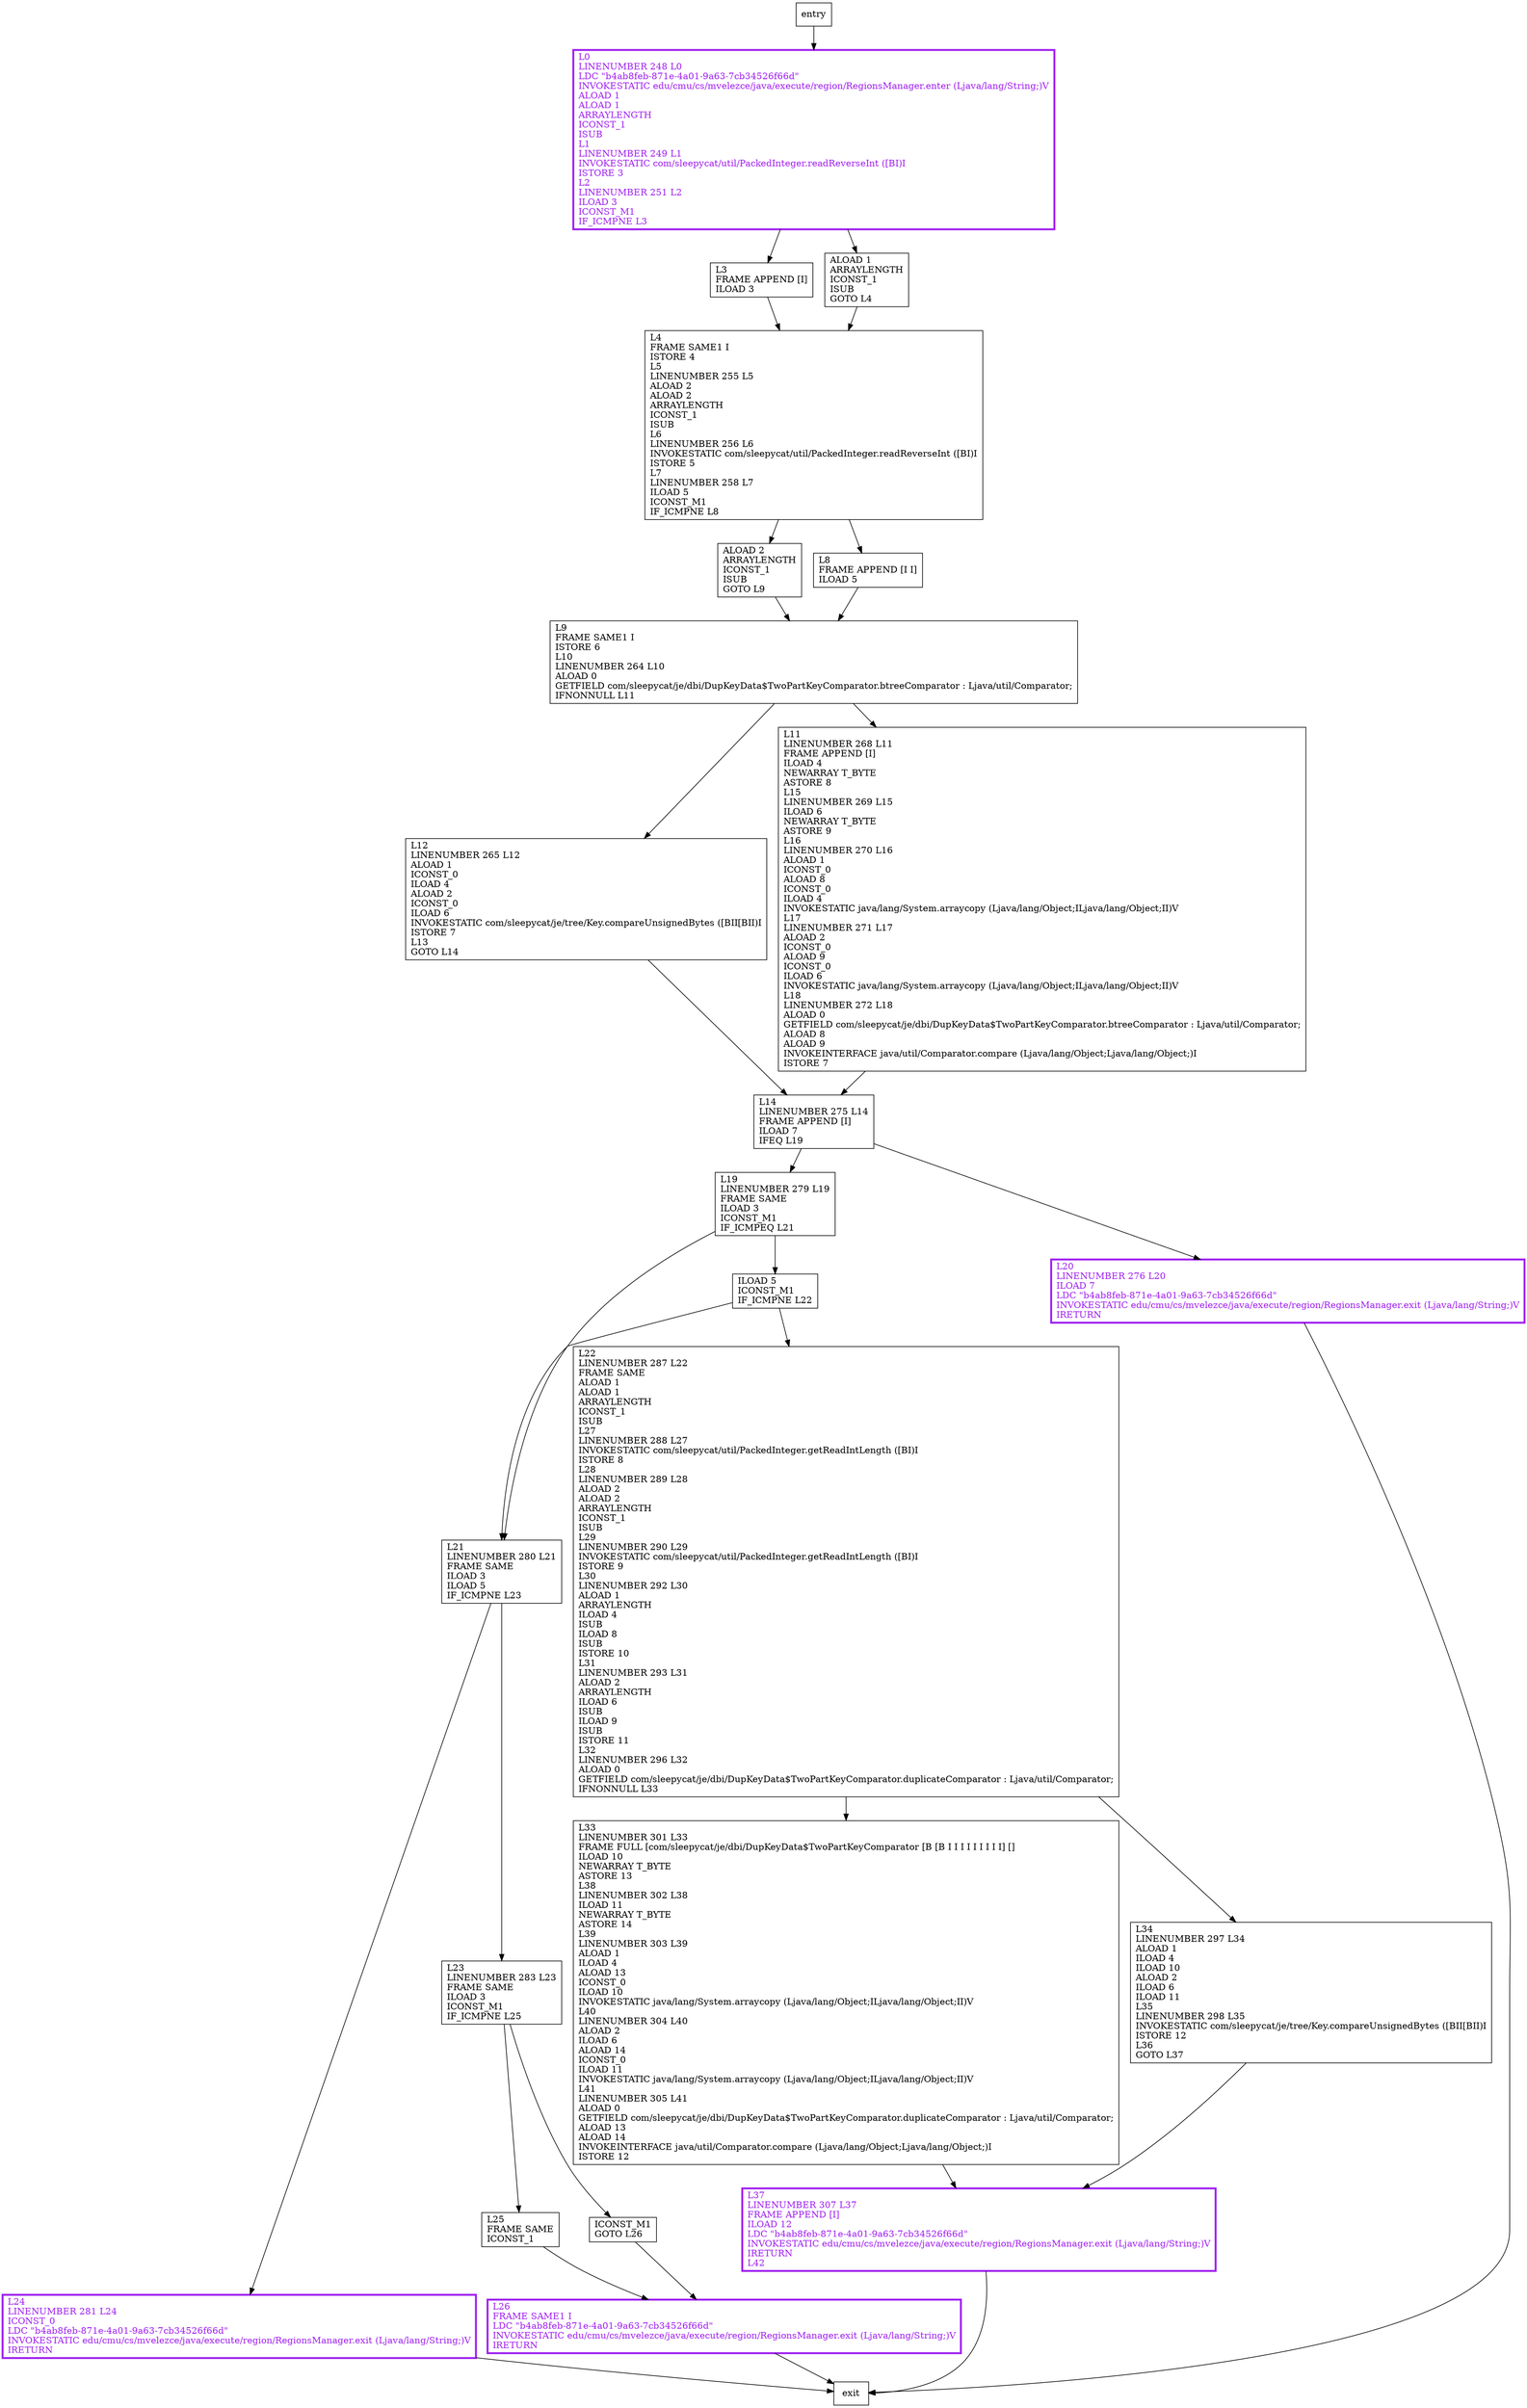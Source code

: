 digraph compare {
node [shape=record];
1786331790 [label="L3\lFRAME APPEND [I]\lILOAD 3\l"];
245360345 [label="L19\lLINENUMBER 279 L19\lFRAME SAME\lILOAD 3\lICONST_M1\lIF_ICMPEQ L21\l"];
1805709259 [label="L33\lLINENUMBER 301 L33\lFRAME FULL [com/sleepycat/je/dbi/DupKeyData$TwoPartKeyComparator [B [B I I I I I I I I I] []\lILOAD 10\lNEWARRAY T_BYTE\lASTORE 13\lL38\lLINENUMBER 302 L38\lILOAD 11\lNEWARRAY T_BYTE\lASTORE 14\lL39\lLINENUMBER 303 L39\lALOAD 1\lILOAD 4\lALOAD 13\lICONST_0\lILOAD 10\lINVOKESTATIC java/lang/System.arraycopy (Ljava/lang/Object;ILjava/lang/Object;II)V\lL40\lLINENUMBER 304 L40\lALOAD 2\lILOAD 6\lALOAD 14\lICONST_0\lILOAD 11\lINVOKESTATIC java/lang/System.arraycopy (Ljava/lang/Object;ILjava/lang/Object;II)V\lL41\lLINENUMBER 305 L41\lALOAD 0\lGETFIELD com/sleepycat/je/dbi/DupKeyData$TwoPartKeyComparator.duplicateComparator : Ljava/util/Comparator;\lALOAD 13\lALOAD 14\lINVOKEINTERFACE java/util/Comparator.compare (Ljava/lang/Object;Ljava/lang/Object;)I\lISTORE 12\l"];
1598546874 [label="L14\lLINENUMBER 275 L14\lFRAME APPEND [I]\lILOAD 7\lIFEQ L19\l"];
1895713056 [label="L20\lLINENUMBER 276 L20\lILOAD 7\lLDC \"b4ab8feb-871e-4a01-9a63-7cb34526f66d\"\lINVOKESTATIC edu/cmu/cs/mvelezce/java/execute/region/RegionsManager.exit (Ljava/lang/String;)V\lIRETURN\l"];
1220487343 [label="L21\lLINENUMBER 280 L21\lFRAME SAME\lILOAD 3\lILOAD 5\lIF_ICMPNE L23\l"];
1332485957 [label="L9\lFRAME SAME1 I\lISTORE 6\lL10\lLINENUMBER 264 L10\lALOAD 0\lGETFIELD com/sleepycat/je/dbi/DupKeyData$TwoPartKeyComparator.btreeComparator : Ljava/util/Comparator;\lIFNONNULL L11\l"];
679827505 [label="ILOAD 5\lICONST_M1\lIF_ICMPNE L22\l"];
716223304 [label="L22\lLINENUMBER 287 L22\lFRAME SAME\lALOAD 1\lALOAD 1\lARRAYLENGTH\lICONST_1\lISUB\lL27\lLINENUMBER 288 L27\lINVOKESTATIC com/sleepycat/util/PackedInteger.getReadIntLength ([BI)I\lISTORE 8\lL28\lLINENUMBER 289 L28\lALOAD 2\lALOAD 2\lARRAYLENGTH\lICONST_1\lISUB\lL29\lLINENUMBER 290 L29\lINVOKESTATIC com/sleepycat/util/PackedInteger.getReadIntLength ([BI)I\lISTORE 9\lL30\lLINENUMBER 292 L30\lALOAD 1\lARRAYLENGTH\lILOAD 4\lISUB\lILOAD 8\lISUB\lISTORE 10\lL31\lLINENUMBER 293 L31\lALOAD 2\lARRAYLENGTH\lILOAD 6\lISUB\lILOAD 9\lISUB\lISTORE 11\lL32\lLINENUMBER 296 L32\lALOAD 0\lGETFIELD com/sleepycat/je/dbi/DupKeyData$TwoPartKeyComparator.duplicateComparator : Ljava/util/Comparator;\lIFNONNULL L33\l"];
346704268 [label="L12\lLINENUMBER 265 L12\lALOAD 1\lICONST_0\lILOAD 4\lALOAD 2\lICONST_0\lILOAD 6\lINVOKESTATIC com/sleepycat/je/tree/Key.compareUnsignedBytes ([BII[BII)I\lISTORE 7\lL13\lGOTO L14\l"];
1780711531 [label="L24\lLINENUMBER 281 L24\lICONST_0\lLDC \"b4ab8feb-871e-4a01-9a63-7cb34526f66d\"\lINVOKESTATIC edu/cmu/cs/mvelezce/java/execute/region/RegionsManager.exit (Ljava/lang/String;)V\lIRETURN\l"];
1888974397 [label="ALOAD 2\lARRAYLENGTH\lICONST_1\lISUB\lGOTO L9\l"];
1197530473 [label="L25\lFRAME SAME\lICONST_1\l"];
367885912 [label="L11\lLINENUMBER 268 L11\lFRAME APPEND [I]\lILOAD 4\lNEWARRAY T_BYTE\lASTORE 8\lL15\lLINENUMBER 269 L15\lILOAD 6\lNEWARRAY T_BYTE\lASTORE 9\lL16\lLINENUMBER 270 L16\lALOAD 1\lICONST_0\lALOAD 8\lICONST_0\lILOAD 4\lINVOKESTATIC java/lang/System.arraycopy (Ljava/lang/Object;ILjava/lang/Object;II)V\lL17\lLINENUMBER 271 L17\lALOAD 2\lICONST_0\lALOAD 9\lICONST_0\lILOAD 6\lINVOKESTATIC java/lang/System.arraycopy (Ljava/lang/Object;ILjava/lang/Object;II)V\lL18\lLINENUMBER 272 L18\lALOAD 0\lGETFIELD com/sleepycat/je/dbi/DupKeyData$TwoPartKeyComparator.btreeComparator : Ljava/util/Comparator;\lALOAD 8\lALOAD 9\lINVOKEINTERFACE java/util/Comparator.compare (Ljava/lang/Object;Ljava/lang/Object;)I\lISTORE 7\l"];
720038979 [label="L37\lLINENUMBER 307 L37\lFRAME APPEND [I]\lILOAD 12\lLDC \"b4ab8feb-871e-4a01-9a63-7cb34526f66d\"\lINVOKESTATIC edu/cmu/cs/mvelezce/java/execute/region/RegionsManager.exit (Ljava/lang/String;)V\lIRETURN\lL42\l"];
1754983369 [label="ALOAD 1\lARRAYLENGTH\lICONST_1\lISUB\lGOTO L4\l"];
1759840718 [label="ICONST_M1\lGOTO L26\l"];
1468115779 [label="L4\lFRAME SAME1 I\lISTORE 4\lL5\lLINENUMBER 255 L5\lALOAD 2\lALOAD 2\lARRAYLENGTH\lICONST_1\lISUB\lL6\lLINENUMBER 256 L6\lINVOKESTATIC com/sleepycat/util/PackedInteger.readReverseInt ([BI)I\lISTORE 5\lL7\lLINENUMBER 258 L7\lILOAD 5\lICONST_M1\lIF_ICMPNE L8\l"];
1550542583 [label="L0\lLINENUMBER 248 L0\lLDC \"b4ab8feb-871e-4a01-9a63-7cb34526f66d\"\lINVOKESTATIC edu/cmu/cs/mvelezce/java/execute/region/RegionsManager.enter (Ljava/lang/String;)V\lALOAD 1\lALOAD 1\lARRAYLENGTH\lICONST_1\lISUB\lL1\lLINENUMBER 249 L1\lINVOKESTATIC com/sleepycat/util/PackedInteger.readReverseInt ([BI)I\lISTORE 3\lL2\lLINENUMBER 251 L2\lILOAD 3\lICONST_M1\lIF_ICMPNE L3\l"];
726345749 [label="L34\lLINENUMBER 297 L34\lALOAD 1\lILOAD 4\lILOAD 10\lALOAD 2\lILOAD 6\lILOAD 11\lL35\lLINENUMBER 298 L35\lINVOKESTATIC com/sleepycat/je/tree/Key.compareUnsignedBytes ([BII[BII)I\lISTORE 12\lL36\lGOTO L37\l"];
1356473242 [label="L8\lFRAME APPEND [I I]\lILOAD 5\l"];
1541943785 [label="L23\lLINENUMBER 283 L23\lFRAME SAME\lILOAD 3\lICONST_M1\lIF_ICMPNE L25\l"];
1570626325 [label="L26\lFRAME SAME1 I\lLDC \"b4ab8feb-871e-4a01-9a63-7cb34526f66d\"\lINVOKESTATIC edu/cmu/cs/mvelezce/java/execute/region/RegionsManager.exit (Ljava/lang/String;)V\lIRETURN\l"];
entry;
exit;
1786331790 -> 1468115779
245360345 -> 1220487343
245360345 -> 679827505
1805709259 -> 720038979
1220487343 -> 1780711531
1220487343 -> 1541943785
679827505 -> 1220487343
679827505 -> 716223304
716223304 -> 1805709259
716223304 -> 726345749
346704268 -> 1598546874
1754983369 -> 1468115779
1759840718 -> 1570626325
1356473242 -> 1332485957
1541943785 -> 1759840718
1541943785 -> 1197530473
1598546874 -> 245360345
1598546874 -> 1895713056
1895713056 -> exit
1332485957 -> 346704268
1332485957 -> 367885912
1780711531 -> exit
1888974397 -> 1332485957
1197530473 -> 1570626325
367885912 -> 1598546874
720038979 -> exit
entry -> 1550542583
1468115779 -> 1356473242
1468115779 -> 1888974397
1550542583 -> 1786331790
1550542583 -> 1754983369
726345749 -> 720038979
1570626325 -> exit
720038979[fontcolor="purple", penwidth=3, color="purple"];
1895713056[fontcolor="purple", penwidth=3, color="purple"];
1550542583[fontcolor="purple", penwidth=3, color="purple"];
1780711531[fontcolor="purple", penwidth=3, color="purple"];
1570626325[fontcolor="purple", penwidth=3, color="purple"];
}
